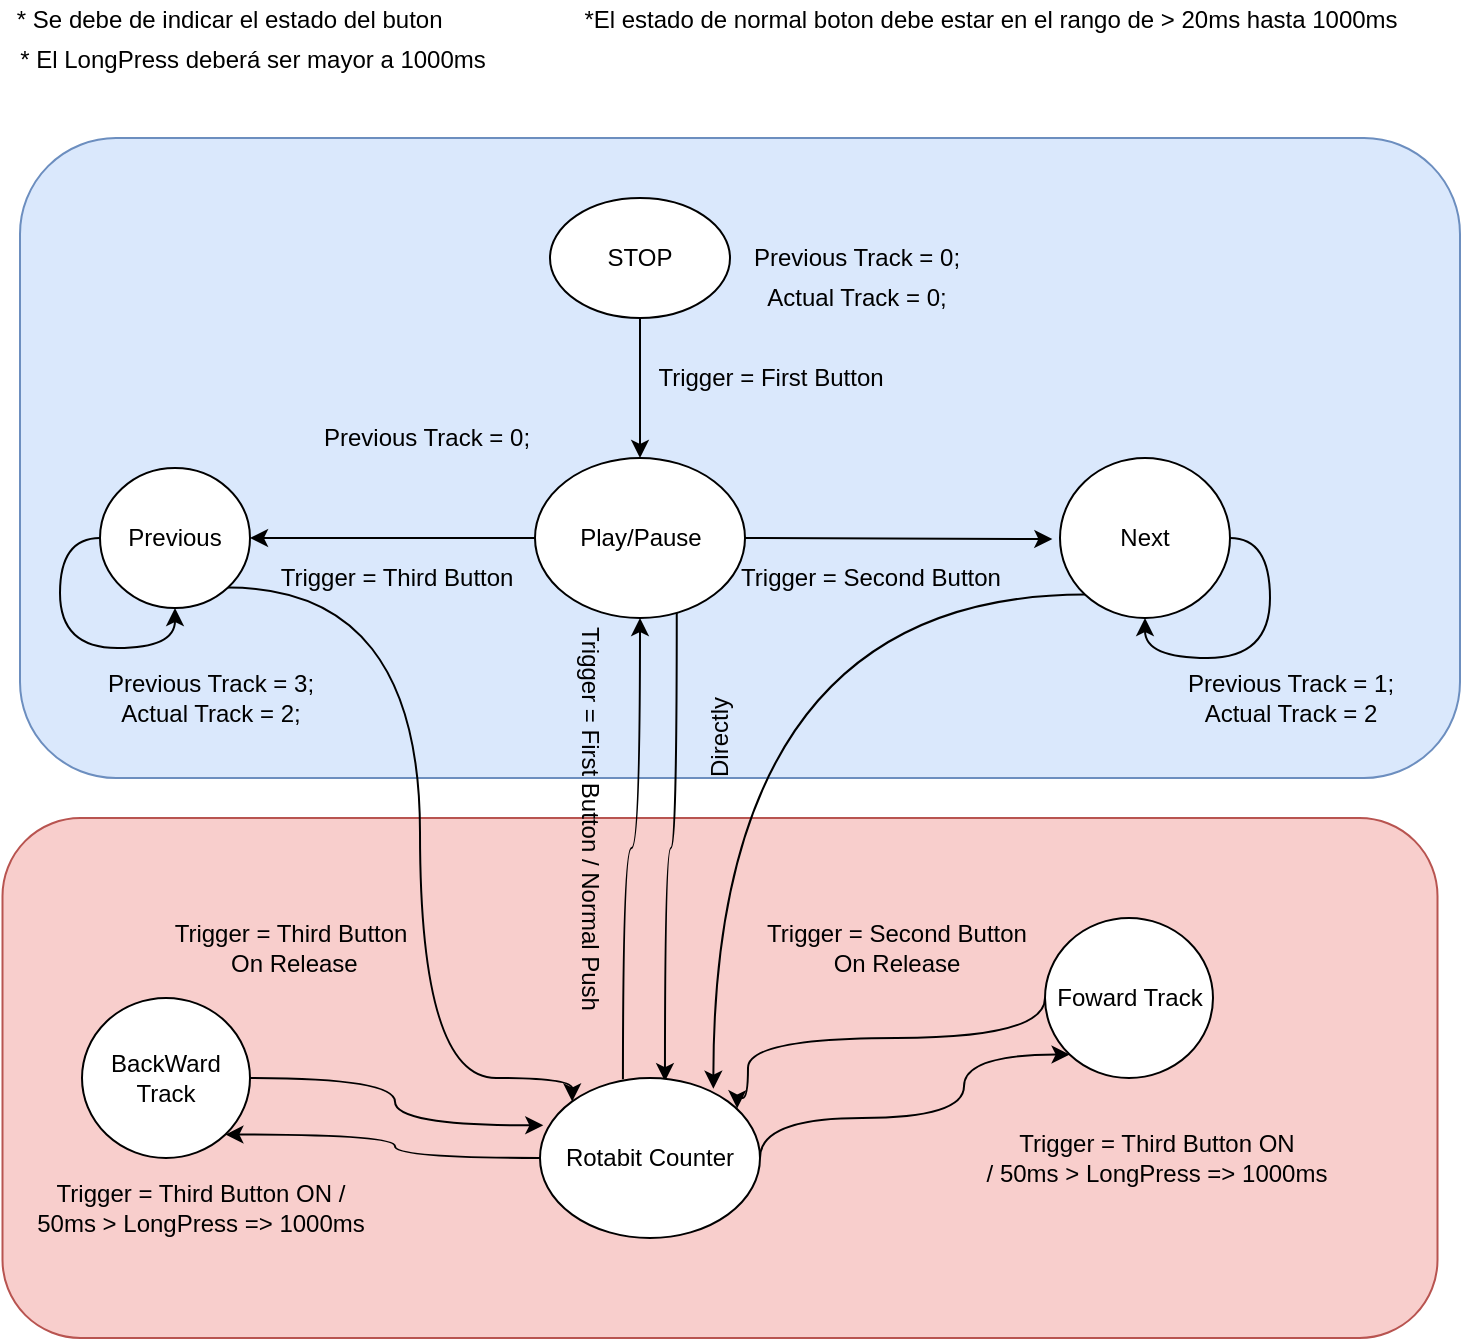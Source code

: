 <mxfile version="12.9.3" type="device"><diagram id="hJoIkMI5Eg2rldde4aBs" name="Page-1"><mxGraphModel dx="985" dy="660" grid="1" gridSize="10" guides="1" tooltips="1" connect="1" arrows="1" fold="1" page="1" pageScale="1" pageWidth="827" pageHeight="1169" math="0" shadow="0"><root><mxCell id="0"/><mxCell id="1" parent="0"/><mxCell id="U7dIVu5ajEOf7EZwXRUJ-68" value="" style="rounded=1;whiteSpace=wrap;html=1;fillColor=#f8cecc;strokeColor=#b85450;" parent="1" vertex="1"><mxGeometry x="41.25" y="430" width="717.5" height="260" as="geometry"/></mxCell><mxCell id="U7dIVu5ajEOf7EZwXRUJ-37" value="" style="rounded=1;whiteSpace=wrap;html=1;fillColor=#dae8fc;strokeColor=#6c8ebf;" parent="1" vertex="1"><mxGeometry x="50" y="90" width="720" height="320" as="geometry"/></mxCell><mxCell id="U7dIVu5ajEOf7EZwXRUJ-5" value="" style="edgeStyle=orthogonalEdgeStyle;rounded=0;orthogonalLoop=1;jettySize=auto;html=1;" parent="1" source="U7dIVu5ajEOf7EZwXRUJ-1" target="U7dIVu5ajEOf7EZwXRUJ-3" edge="1"><mxGeometry relative="1" as="geometry"/></mxCell><mxCell id="U7dIVu5ajEOf7EZwXRUJ-1" value="STOP" style="ellipse;whiteSpace=wrap;html=1;" parent="1" vertex="1"><mxGeometry x="315" y="120" width="90" height="60" as="geometry"/></mxCell><mxCell id="U7dIVu5ajEOf7EZwXRUJ-8" value="" style="edgeStyle=orthogonalEdgeStyle;rounded=0;orthogonalLoop=1;jettySize=auto;html=1;" parent="1" source="U7dIVu5ajEOf7EZwXRUJ-3" target="U7dIVu5ajEOf7EZwXRUJ-7" edge="1"><mxGeometry relative="1" as="geometry"><Array as="points"><mxPoint x="260" y="290"/><mxPoint x="260" y="290"/></Array></mxGeometry></mxCell><mxCell id="U7dIVu5ajEOf7EZwXRUJ-36" style="edgeStyle=orthogonalEdgeStyle;curved=1;rounded=0;orthogonalLoop=1;jettySize=auto;html=1;exitX=1;exitY=0.5;exitDx=0;exitDy=0;entryX=-0.045;entryY=0.507;entryDx=0;entryDy=0;entryPerimeter=0;" parent="1" source="U7dIVu5ajEOf7EZwXRUJ-3" target="U7dIVu5ajEOf7EZwXRUJ-9" edge="1"><mxGeometry relative="1" as="geometry"/></mxCell><mxCell id="U7dIVu5ajEOf7EZwXRUJ-55" style="edgeStyle=orthogonalEdgeStyle;curved=1;rounded=0;orthogonalLoop=1;jettySize=auto;html=1;exitX=0.675;exitY=0.963;exitDx=0;exitDy=0;entryX=0.568;entryY=0.02;entryDx=0;entryDy=0;entryPerimeter=0;exitPerimeter=0;" parent="1" source="U7dIVu5ajEOf7EZwXRUJ-3" target="U7dIVu5ajEOf7EZwXRUJ-54" edge="1"><mxGeometry relative="1" as="geometry"/></mxCell><mxCell id="U7dIVu5ajEOf7EZwXRUJ-3" value="Play/Pause" style="ellipse;whiteSpace=wrap;html=1;" parent="1" vertex="1"><mxGeometry x="307.5" y="250" width="105" height="80" as="geometry"/></mxCell><mxCell id="U7dIVu5ajEOf7EZwXRUJ-59" style="edgeStyle=orthogonalEdgeStyle;curved=1;rounded=0;orthogonalLoop=1;jettySize=auto;html=1;exitX=0;exitY=1;exitDx=0;exitDy=0;entryX=0.788;entryY=0.067;entryDx=0;entryDy=0;entryPerimeter=0;" parent="1" source="U7dIVu5ajEOf7EZwXRUJ-9" target="U7dIVu5ajEOf7EZwXRUJ-54" edge="1"><mxGeometry relative="1" as="geometry"/></mxCell><mxCell id="U7dIVu5ajEOf7EZwXRUJ-9" value="Next" style="ellipse;whiteSpace=wrap;html=1;" parent="1" vertex="1"><mxGeometry x="570" y="250" width="85" height="80" as="geometry"/></mxCell><mxCell id="U7dIVu5ajEOf7EZwXRUJ-58" style="edgeStyle=orthogonalEdgeStyle;curved=1;rounded=0;orthogonalLoop=1;jettySize=auto;html=1;exitX=1;exitY=1;exitDx=0;exitDy=0;entryX=0;entryY=0;entryDx=0;entryDy=0;" parent="1" source="U7dIVu5ajEOf7EZwXRUJ-7" target="U7dIVu5ajEOf7EZwXRUJ-54" edge="1"><mxGeometry relative="1" as="geometry"><Array as="points"><mxPoint x="250" y="315"/><mxPoint x="250" y="560"/><mxPoint x="326" y="560"/></Array></mxGeometry></mxCell><mxCell id="U7dIVu5ajEOf7EZwXRUJ-7" value="Previous&lt;br&gt;" style="ellipse;whiteSpace=wrap;html=1;" parent="1" vertex="1"><mxGeometry x="90" y="255" width="75" height="70" as="geometry"/></mxCell><mxCell id="U7dIVu5ajEOf7EZwXRUJ-11" value="Trigger = First Button" style="text;html=1;align=center;verticalAlign=middle;resizable=0;points=[];autosize=1;" parent="1" vertex="1"><mxGeometry x="360" y="200" width="130" height="20" as="geometry"/></mxCell><mxCell id="U7dIVu5ajEOf7EZwXRUJ-13" value="Previous Track = 0;" style="text;html=1;align=center;verticalAlign=middle;resizable=0;points=[];autosize=1;" parent="1" vertex="1"><mxGeometry x="192.5" y="230" width="120" height="20" as="geometry"/></mxCell><mxCell id="U7dIVu5ajEOf7EZwXRUJ-16" value="Trigger = Second Button" style="text;html=1;align=center;verticalAlign=middle;resizable=0;points=[];autosize=1;" parent="1" vertex="1"><mxGeometry x="400" y="300" width="150" height="20" as="geometry"/></mxCell><mxCell id="U7dIVu5ajEOf7EZwXRUJ-18" value="Actual Track = 0;" style="text;html=1;align=center;verticalAlign=middle;resizable=0;points=[];autosize=1;" parent="1" vertex="1"><mxGeometry x="412.5" y="160" width="110" height="20" as="geometry"/></mxCell><mxCell id="U7dIVu5ajEOf7EZwXRUJ-22" value="Previous Track = 1;&lt;br&gt;Actual Track = 2" style="text;html=1;align=center;verticalAlign=middle;resizable=0;points=[];autosize=1;" parent="1" vertex="1"><mxGeometry x="625" y="355" width="120" height="30" as="geometry"/></mxCell><mxCell id="U7dIVu5ajEOf7EZwXRUJ-23" value="Previous Track = 0;" style="text;html=1;align=center;verticalAlign=middle;resizable=0;points=[];autosize=1;" parent="1" vertex="1"><mxGeometry x="407.5" y="140" width="120" height="20" as="geometry"/></mxCell><mxCell id="U7dIVu5ajEOf7EZwXRUJ-26" value="Trigger = Third Button" style="text;html=1;align=center;verticalAlign=middle;resizable=0;points=[];autosize=1;" parent="1" vertex="1"><mxGeometry x="172.5" y="300" width="130" height="20" as="geometry"/></mxCell><mxCell id="U7dIVu5ajEOf7EZwXRUJ-27" value="Previous Track = 3;&lt;br&gt;Actual Track = 2;" style="text;html=1;align=center;verticalAlign=middle;resizable=0;points=[];autosize=1;" parent="1" vertex="1"><mxGeometry x="85" y="355" width="120" height="30" as="geometry"/></mxCell><mxCell id="U7dIVu5ajEOf7EZwXRUJ-28" style="edgeStyle=orthogonalEdgeStyle;curved=1;rounded=0;orthogonalLoop=1;jettySize=auto;html=1;exitX=0;exitY=0.5;exitDx=0;exitDy=0;" parent="1" source="U7dIVu5ajEOf7EZwXRUJ-7" target="U7dIVu5ajEOf7EZwXRUJ-7" edge="1"><mxGeometry relative="1" as="geometry"/></mxCell><mxCell id="U7dIVu5ajEOf7EZwXRUJ-31" style="edgeStyle=orthogonalEdgeStyle;curved=1;rounded=0;orthogonalLoop=1;jettySize=auto;html=1;exitX=1;exitY=0.5;exitDx=0;exitDy=0;entryX=0.5;entryY=1;entryDx=0;entryDy=0;" parent="1" source="U7dIVu5ajEOf7EZwXRUJ-9" target="U7dIVu5ajEOf7EZwXRUJ-9" edge="1"><mxGeometry relative="1" as="geometry"/></mxCell><mxCell id="U7dIVu5ajEOf7EZwXRUJ-61" style="edgeStyle=orthogonalEdgeStyle;curved=1;rounded=0;orthogonalLoop=1;jettySize=auto;html=1;exitX=0;exitY=0.5;exitDx=0;exitDy=0;entryX=0.896;entryY=0.19;entryDx=0;entryDy=0;entryPerimeter=0;" parent="1" source="U7dIVu5ajEOf7EZwXRUJ-38" target="U7dIVu5ajEOf7EZwXRUJ-54" edge="1"><mxGeometry relative="1" as="geometry"><Array as="points"><mxPoint x="562" y="540"/><mxPoint x="414" y="540"/><mxPoint x="414" y="570"/><mxPoint x="409" y="570"/></Array></mxGeometry></mxCell><mxCell id="U7dIVu5ajEOf7EZwXRUJ-38" value="Foward Track" style="ellipse;whiteSpace=wrap;html=1;rounded=1;fillColor=#ffffff;" parent="1" vertex="1"><mxGeometry x="562.5" y="480" width="84" height="80" as="geometry"/></mxCell><mxCell id="U7dIVu5ajEOf7EZwXRUJ-50" style="edgeStyle=orthogonalEdgeStyle;curved=1;rounded=0;orthogonalLoop=1;jettySize=auto;html=1;exitX=1;exitY=0.5;exitDx=0;exitDy=0;entryX=0.015;entryY=0.296;entryDx=0;entryDy=0;entryPerimeter=0;" parent="1" source="U7dIVu5ajEOf7EZwXRUJ-40" target="U7dIVu5ajEOf7EZwXRUJ-54" edge="1"><mxGeometry relative="1" as="geometry"/></mxCell><mxCell id="U7dIVu5ajEOf7EZwXRUJ-40" value="BackWard Track" style="ellipse;whiteSpace=wrap;html=1;rounded=1;fillColor=#ffffff;" parent="1" vertex="1"><mxGeometry x="81" y="520" width="84" height="80" as="geometry"/></mxCell><mxCell id="U7dIVu5ajEOf7EZwXRUJ-48" value="Trigger = Third Button ON / &lt;br&gt;50ms &amp;gt; LongPress =&amp;gt; 1000ms" style="text;html=1;align=center;verticalAlign=middle;resizable=0;points=[];autosize=1;" parent="1" vertex="1"><mxGeometry x="50" y="610" width="180" height="30" as="geometry"/></mxCell><mxCell id="U7dIVu5ajEOf7EZwXRUJ-49" value="Trigger = Third Button ON &lt;br&gt;/ 50ms &amp;gt; LongPress =&amp;gt; 1000ms" style="text;html=1;align=center;verticalAlign=middle;resizable=0;points=[];autosize=1;" parent="1" vertex="1"><mxGeometry x="522.5" y="585" width="190" height="30" as="geometry"/></mxCell><mxCell id="U7dIVu5ajEOf7EZwXRUJ-52" value="Trigger = Third Button&lt;br&gt;&amp;nbsp;On Release" style="text;html=1;align=center;verticalAlign=middle;resizable=0;points=[];autosize=1;" parent="1" vertex="1"><mxGeometry x="120" y="480" width="130" height="30" as="geometry"/></mxCell><mxCell id="U7dIVu5ajEOf7EZwXRUJ-53" value="Trigger = Second Button &lt;br&gt;On Release" style="text;html=1;align=center;verticalAlign=middle;resizable=0;points=[];autosize=1;" parent="1" vertex="1"><mxGeometry x="412.5" y="480" width="150" height="30" as="geometry"/></mxCell><mxCell id="U7dIVu5ajEOf7EZwXRUJ-60" style="edgeStyle=orthogonalEdgeStyle;curved=1;rounded=0;orthogonalLoop=1;jettySize=auto;html=1;exitX=1;exitY=0.5;exitDx=0;exitDy=0;entryX=0;entryY=1;entryDx=0;entryDy=0;" parent="1" source="U7dIVu5ajEOf7EZwXRUJ-54" target="U7dIVu5ajEOf7EZwXRUJ-38" edge="1"><mxGeometry relative="1" as="geometry"><Array as="points"><mxPoint x="420" y="580"/><mxPoint x="522" y="580"/></Array></mxGeometry></mxCell><mxCell id="U7dIVu5ajEOf7EZwXRUJ-63" style="edgeStyle=orthogonalEdgeStyle;curved=1;rounded=0;orthogonalLoop=1;jettySize=auto;html=1;exitX=0;exitY=0.5;exitDx=0;exitDy=0;entryX=1;entryY=1;entryDx=0;entryDy=0;" parent="1" source="U7dIVu5ajEOf7EZwXRUJ-54" target="U7dIVu5ajEOf7EZwXRUJ-40" edge="1"><mxGeometry relative="1" as="geometry"/></mxCell><mxCell id="U7dIVu5ajEOf7EZwXRUJ-64" style="edgeStyle=orthogonalEdgeStyle;curved=1;rounded=0;orthogonalLoop=1;jettySize=auto;html=1;exitX=0.377;exitY=0.008;exitDx=0;exitDy=0;exitPerimeter=0;" parent="1" source="U7dIVu5ajEOf7EZwXRUJ-54" target="U7dIVu5ajEOf7EZwXRUJ-3" edge="1"><mxGeometry relative="1" as="geometry"/></mxCell><mxCell id="U7dIVu5ajEOf7EZwXRUJ-54" value="Rotabit Counter" style="ellipse;whiteSpace=wrap;html=1;rounded=1;fillColor=#ffffff;" parent="1" vertex="1"><mxGeometry x="310" y="560" width="110" height="80" as="geometry"/></mxCell><mxCell id="U7dIVu5ajEOf7EZwXRUJ-65" value="Trigger = First Button / Normal Push" style="text;html=1;align=center;verticalAlign=middle;resizable=0;points=[];autosize=1;rotation=90;" parent="1" vertex="1"><mxGeometry x="230" y="420" width="210" height="20" as="geometry"/></mxCell><mxCell id="U7dIVu5ajEOf7EZwXRUJ-67" value="Directly" style="text;html=1;align=center;verticalAlign=middle;resizable=0;points=[];autosize=1;rotation=-90;" parent="1" vertex="1"><mxGeometry x="370" y="380" width="60" height="20" as="geometry"/></mxCell><mxCell id="c9MHBH08kDqEDZrPnKK0-2" value="* Se debe de indicar el estado del buton&amp;nbsp;" style="text;html=1;align=center;verticalAlign=middle;resizable=0;points=[];autosize=1;" vertex="1" parent="1"><mxGeometry x="41.25" y="21" width="230" height="20" as="geometry"/></mxCell><mxCell id="c9MHBH08kDqEDZrPnKK0-3" value="* El LongPress deberá ser mayor a 1000ms" style="text;html=1;align=center;verticalAlign=middle;resizable=0;points=[];autosize=1;" vertex="1" parent="1"><mxGeometry x="41.25" y="41" width="250" height="20" as="geometry"/></mxCell><mxCell id="c9MHBH08kDqEDZrPnKK0-4" value="*El estado de normal boton debe estar en el rango de &amp;gt; 20ms hasta 1000ms" style="text;html=1;align=center;verticalAlign=middle;resizable=0;points=[];autosize=1;" vertex="1" parent="1"><mxGeometry x="325" y="21" width="420" height="20" as="geometry"/></mxCell></root></mxGraphModel></diagram></mxfile>